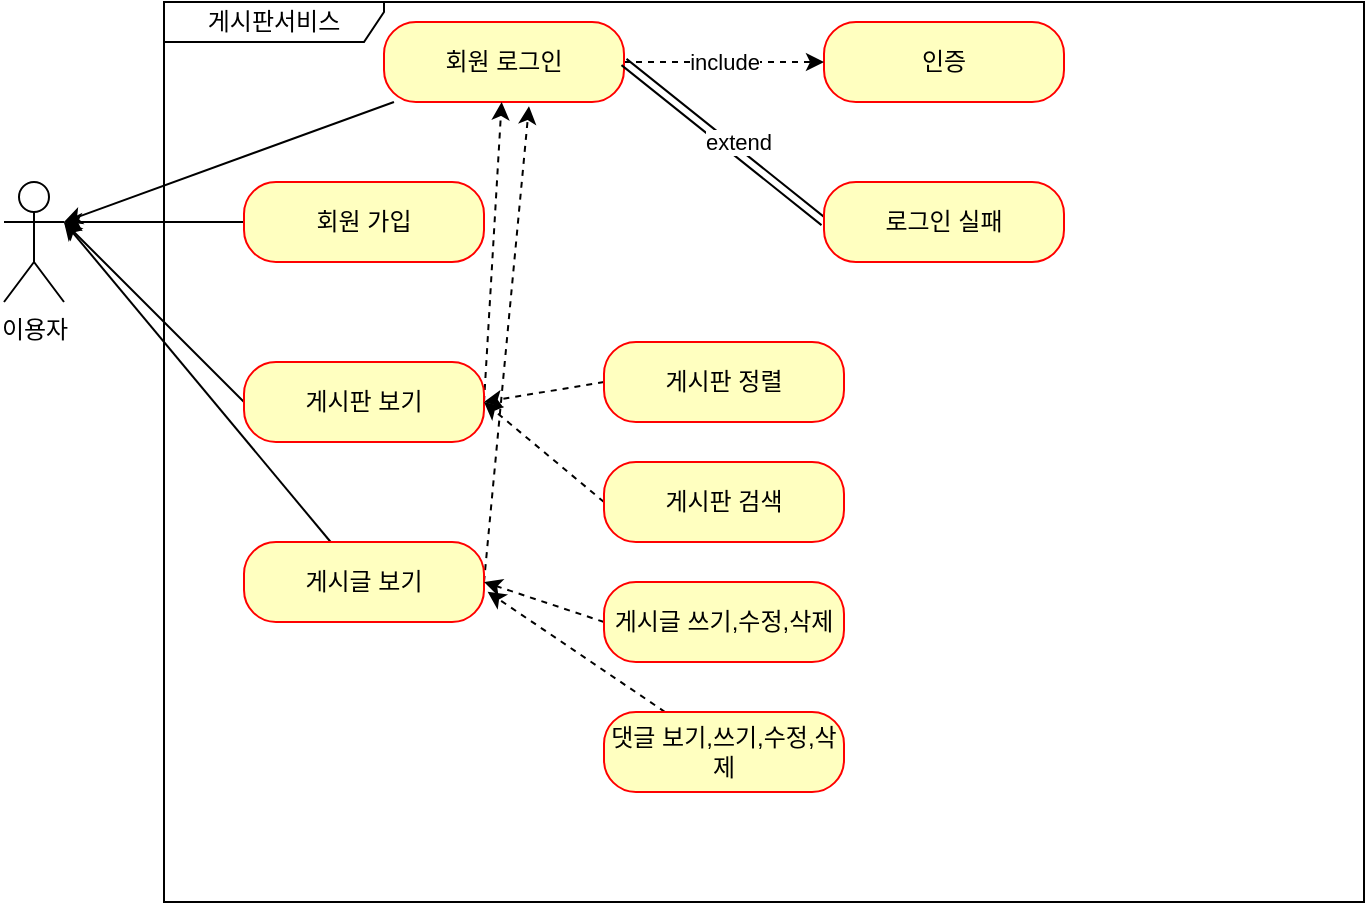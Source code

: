 <mxfile version="20.0.4" type="github">
  <diagram id="eG4dY0GOY_Byc90fl1k2" name="Page-1">
    <mxGraphModel dx="981" dy="520" grid="1" gridSize="10" guides="1" tooltips="1" connect="1" arrows="1" fold="1" page="1" pageScale="1" pageWidth="827" pageHeight="1169" math="0" shadow="0">
      <root>
        <mxCell id="0" />
        <mxCell id="1" parent="0" />
        <mxCell id="E_tDrsKbQdTP1rr-2A9A-1" value="이용자" style="shape=umlActor;verticalLabelPosition=bottom;verticalAlign=top;html=1;" vertex="1" parent="1">
          <mxGeometry x="60" y="300" width="30" height="60" as="geometry" />
        </mxCell>
        <mxCell id="E_tDrsKbQdTP1rr-2A9A-2" value="게시판서비스" style="shape=umlFrame;whiteSpace=wrap;html=1;width=110;height=20;" vertex="1" parent="1">
          <mxGeometry x="140" y="210" width="600" height="450" as="geometry" />
        </mxCell>
        <mxCell id="E_tDrsKbQdTP1rr-2A9A-14" style="rounded=0;orthogonalLoop=1;jettySize=auto;html=1;entryX=1;entryY=0.333;entryDx=0;entryDy=0;entryPerimeter=0;" edge="1" parent="1" source="E_tDrsKbQdTP1rr-2A9A-3" target="E_tDrsKbQdTP1rr-2A9A-1">
          <mxGeometry relative="1" as="geometry" />
        </mxCell>
        <mxCell id="E_tDrsKbQdTP1rr-2A9A-3" value="회원 가입" style="rounded=1;whiteSpace=wrap;html=1;arcSize=40;fontColor=#000000;fillColor=#ffffc0;strokeColor=#ff0000;" vertex="1" parent="1">
          <mxGeometry x="180" y="300" width="120" height="40" as="geometry" />
        </mxCell>
        <mxCell id="E_tDrsKbQdTP1rr-2A9A-24" style="edgeStyle=none;rounded=0;orthogonalLoop=1;jettySize=auto;html=1;exitX=0;exitY=0.5;exitDx=0;exitDy=0;dashed=1;" edge="1" parent="1" source="E_tDrsKbQdTP1rr-2A9A-5">
          <mxGeometry relative="1" as="geometry">
            <mxPoint x="300" y="410" as="targetPoint" />
          </mxGeometry>
        </mxCell>
        <mxCell id="E_tDrsKbQdTP1rr-2A9A-5" value="게시판 정렬" style="rounded=1;whiteSpace=wrap;html=1;arcSize=40;fontColor=#000000;fillColor=#ffffc0;strokeColor=#ff0000;" vertex="1" parent="1">
          <mxGeometry x="360" y="380" width="120" height="40" as="geometry" />
        </mxCell>
        <mxCell id="E_tDrsKbQdTP1rr-2A9A-18" style="edgeStyle=none;rounded=0;orthogonalLoop=1;jettySize=auto;html=1;" edge="1" parent="1" source="E_tDrsKbQdTP1rr-2A9A-6">
          <mxGeometry relative="1" as="geometry">
            <mxPoint x="90" y="320" as="targetPoint" />
          </mxGeometry>
        </mxCell>
        <mxCell id="E_tDrsKbQdTP1rr-2A9A-23" style="edgeStyle=none;rounded=0;orthogonalLoop=1;jettySize=auto;html=1;exitX=1;exitY=0.5;exitDx=0;exitDy=0;entryX=0.604;entryY=1.052;entryDx=0;entryDy=0;entryPerimeter=0;dashed=1;" edge="1" parent="1" source="E_tDrsKbQdTP1rr-2A9A-6" target="E_tDrsKbQdTP1rr-2A9A-8">
          <mxGeometry relative="1" as="geometry" />
        </mxCell>
        <mxCell id="E_tDrsKbQdTP1rr-2A9A-6" value="게시글 보기" style="rounded=1;whiteSpace=wrap;html=1;arcSize=40;fontColor=#000000;fillColor=#ffffc0;strokeColor=#ff0000;" vertex="1" parent="1">
          <mxGeometry x="180" y="480" width="120" height="40" as="geometry" />
        </mxCell>
        <mxCell id="E_tDrsKbQdTP1rr-2A9A-7" value="인증&lt;span style=&quot;color: rgba(0, 0, 0, 0); font-family: monospace; font-size: 0px; text-align: start;&quot;&gt;%3CmxGraphModel%3E%3Croot%3E%3CmxCell%20id%3D%220%22%2F%3E%3CmxCell%20id%3D%221%22%20parent%3D%220%22%2F%3E%3CmxCell%20id%3D%222%22%20value%3D%22%ED%9A%8C%EC%9B%90%20%EA%B0%80%EC%9E%85%22%20style%3D%22rounded%3D1%3BwhiteSpace%3Dwrap%3Bhtml%3D1%3BarcSize%3D40%3BfontColor%3D%23000000%3BfillColor%3D%23ffffc0%3BstrokeColor%3D%23ff0000%3B%22%20vertex%3D%221%22%20parent%3D%221%22%3E%3CmxGeometry%20x%3D%22180%22%20y%3D%22270%22%20width%3D%22120%22%20height%3D%2240%22%20as%3D%22geometry%22%2F%3E%3C%2FmxCell%3E%3C%2Froot%3E%3C%2FmxGraphModel%3E&lt;/span&gt;" style="rounded=1;whiteSpace=wrap;html=1;arcSize=40;fontColor=#000000;fillColor=#ffffc0;strokeColor=#ff0000;" vertex="1" parent="1">
          <mxGeometry x="470" y="220" width="120" height="40" as="geometry" />
        </mxCell>
        <mxCell id="E_tDrsKbQdTP1rr-2A9A-15" style="edgeStyle=none;rounded=0;orthogonalLoop=1;jettySize=auto;html=1;entryX=1;entryY=0.333;entryDx=0;entryDy=0;entryPerimeter=0;" edge="1" parent="1" source="E_tDrsKbQdTP1rr-2A9A-8" target="E_tDrsKbQdTP1rr-2A9A-1">
          <mxGeometry relative="1" as="geometry" />
        </mxCell>
        <mxCell id="E_tDrsKbQdTP1rr-2A9A-19" value="include" style="edgeStyle=none;rounded=0;orthogonalLoop=1;jettySize=auto;html=1;exitX=1;exitY=0.5;exitDx=0;exitDy=0;dashed=1;" edge="1" parent="1" source="E_tDrsKbQdTP1rr-2A9A-8" target="E_tDrsKbQdTP1rr-2A9A-7">
          <mxGeometry relative="1" as="geometry" />
        </mxCell>
        <mxCell id="E_tDrsKbQdTP1rr-2A9A-8" value="회원 로그인" style="rounded=1;whiteSpace=wrap;html=1;arcSize=40;fontColor=#000000;fillColor=#ffffc0;strokeColor=#ff0000;" vertex="1" parent="1">
          <mxGeometry x="250" y="220" width="120" height="40" as="geometry" />
        </mxCell>
        <mxCell id="E_tDrsKbQdTP1rr-2A9A-20" style="edgeStyle=none;rounded=0;orthogonalLoop=1;jettySize=auto;html=1;exitX=0;exitY=0.5;exitDx=0;exitDy=0;shape=link;" edge="1" parent="1" source="E_tDrsKbQdTP1rr-2A9A-9">
          <mxGeometry relative="1" as="geometry">
            <mxPoint x="370" y="240" as="targetPoint" />
          </mxGeometry>
        </mxCell>
        <mxCell id="E_tDrsKbQdTP1rr-2A9A-21" value="extend" style="edgeLabel;html=1;align=center;verticalAlign=middle;resizable=0;points=[];" vertex="1" connectable="0" parent="E_tDrsKbQdTP1rr-2A9A-20">
          <mxGeometry x="-0.08" y="-4" relative="1" as="geometry">
            <mxPoint as="offset" />
          </mxGeometry>
        </mxCell>
        <mxCell id="E_tDrsKbQdTP1rr-2A9A-9" value="로그인 실패" style="rounded=1;whiteSpace=wrap;html=1;arcSize=40;fontColor=#000000;fillColor=#ffffc0;strokeColor=#ff0000;" vertex="1" parent="1">
          <mxGeometry x="470" y="300" width="120" height="40" as="geometry" />
        </mxCell>
        <mxCell id="E_tDrsKbQdTP1rr-2A9A-17" style="edgeStyle=none;rounded=0;orthogonalLoop=1;jettySize=auto;html=1;exitX=0;exitY=0.5;exitDx=0;exitDy=0;" edge="1" parent="1" source="E_tDrsKbQdTP1rr-2A9A-10">
          <mxGeometry relative="1" as="geometry">
            <mxPoint x="90" y="320" as="targetPoint" />
          </mxGeometry>
        </mxCell>
        <mxCell id="E_tDrsKbQdTP1rr-2A9A-22" style="edgeStyle=none;rounded=0;orthogonalLoop=1;jettySize=auto;html=1;exitX=1;exitY=0.5;exitDx=0;exitDy=0;dashed=1;" edge="1" parent="1" source="E_tDrsKbQdTP1rr-2A9A-10" target="E_tDrsKbQdTP1rr-2A9A-8">
          <mxGeometry relative="1" as="geometry" />
        </mxCell>
        <mxCell id="E_tDrsKbQdTP1rr-2A9A-10" value="게시판 보기" style="rounded=1;whiteSpace=wrap;html=1;arcSize=40;fontColor=#000000;fillColor=#ffffc0;strokeColor=#ff0000;" vertex="1" parent="1">
          <mxGeometry x="180" y="390" width="120" height="40" as="geometry" />
        </mxCell>
        <mxCell id="E_tDrsKbQdTP1rr-2A9A-25" style="edgeStyle=none;rounded=0;orthogonalLoop=1;jettySize=auto;html=1;exitX=0;exitY=0.5;exitDx=0;exitDy=0;dashed=1;" edge="1" parent="1" source="E_tDrsKbQdTP1rr-2A9A-11">
          <mxGeometry relative="1" as="geometry">
            <mxPoint x="300" y="410" as="targetPoint" />
          </mxGeometry>
        </mxCell>
        <mxCell id="E_tDrsKbQdTP1rr-2A9A-11" value="게시판 검색" style="rounded=1;whiteSpace=wrap;html=1;arcSize=40;fontColor=#000000;fillColor=#ffffc0;strokeColor=#ff0000;" vertex="1" parent="1">
          <mxGeometry x="360" y="440" width="120" height="40" as="geometry" />
        </mxCell>
        <mxCell id="E_tDrsKbQdTP1rr-2A9A-26" style="edgeStyle=none;rounded=0;orthogonalLoop=1;jettySize=auto;html=1;exitX=0;exitY=0.5;exitDx=0;exitDy=0;entryX=1;entryY=0.5;entryDx=0;entryDy=0;dashed=1;" edge="1" parent="1" source="E_tDrsKbQdTP1rr-2A9A-12" target="E_tDrsKbQdTP1rr-2A9A-6">
          <mxGeometry relative="1" as="geometry" />
        </mxCell>
        <mxCell id="E_tDrsKbQdTP1rr-2A9A-12" value="게시글 쓰기,수정,삭제" style="rounded=1;whiteSpace=wrap;html=1;arcSize=40;fontColor=#000000;fillColor=#ffffc0;strokeColor=#ff0000;" vertex="1" parent="1">
          <mxGeometry x="360" y="500" width="120" height="40" as="geometry" />
        </mxCell>
        <mxCell id="E_tDrsKbQdTP1rr-2A9A-27" style="edgeStyle=none;rounded=0;orthogonalLoop=1;jettySize=auto;html=1;entryX=1.015;entryY=0.621;entryDx=0;entryDy=0;entryPerimeter=0;dashed=1;" edge="1" parent="1" source="E_tDrsKbQdTP1rr-2A9A-13" target="E_tDrsKbQdTP1rr-2A9A-6">
          <mxGeometry relative="1" as="geometry" />
        </mxCell>
        <mxCell id="E_tDrsKbQdTP1rr-2A9A-13" value="댓글 보기,쓰기,수정,삭제" style="rounded=1;whiteSpace=wrap;html=1;arcSize=40;fontColor=#000000;fillColor=#ffffc0;strokeColor=#ff0000;" vertex="1" parent="1">
          <mxGeometry x="360" y="565" width="120" height="40" as="geometry" />
        </mxCell>
      </root>
    </mxGraphModel>
  </diagram>
</mxfile>
